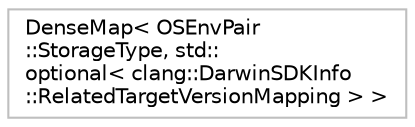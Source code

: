 digraph "Graphical Class Hierarchy"
{
 // LATEX_PDF_SIZE
  bgcolor="transparent";
  edge [fontname="Helvetica",fontsize="10",labelfontname="Helvetica",labelfontsize="10"];
  node [fontname="Helvetica",fontsize="10",shape=record];
  rankdir="LR";
  Node0 [label="DenseMap\< OSEnvPair\l::StorageType, std::\loptional\< clang::DarwinSDKInfo\l::RelatedTargetVersionMapping \> \>",height=0.2,width=0.4,color="grey75",tooltip=" "];
}
